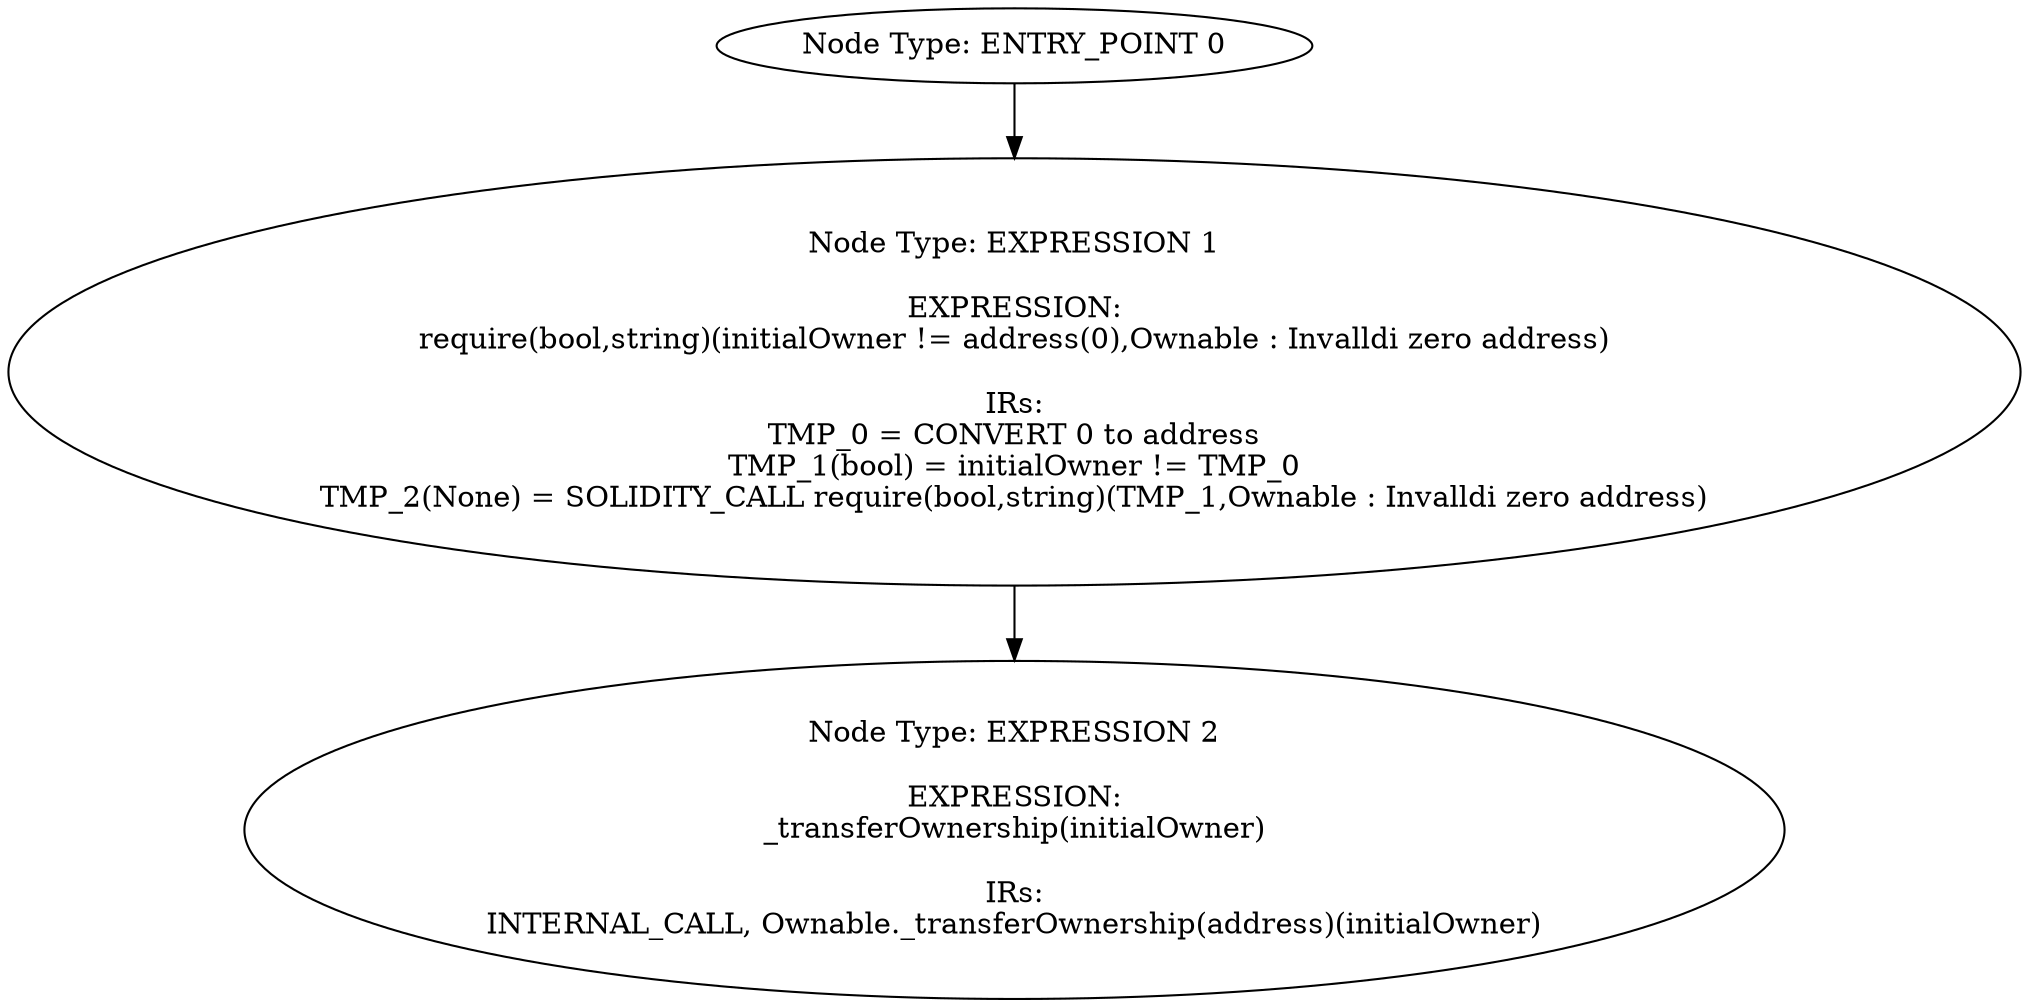 digraph{
0[label="Node Type: ENTRY_POINT 0
"];
0->1;
1[label="Node Type: EXPRESSION 1

EXPRESSION:
require(bool,string)(initialOwner != address(0),Ownable : Invalldi zero address)

IRs:
TMP_0 = CONVERT 0 to address
TMP_1(bool) = initialOwner != TMP_0
TMP_2(None) = SOLIDITY_CALL require(bool,string)(TMP_1,Ownable : Invalldi zero address)"];
1->2;
2[label="Node Type: EXPRESSION 2

EXPRESSION:
_transferOwnership(initialOwner)

IRs:
INTERNAL_CALL, Ownable._transferOwnership(address)(initialOwner)"];
}
